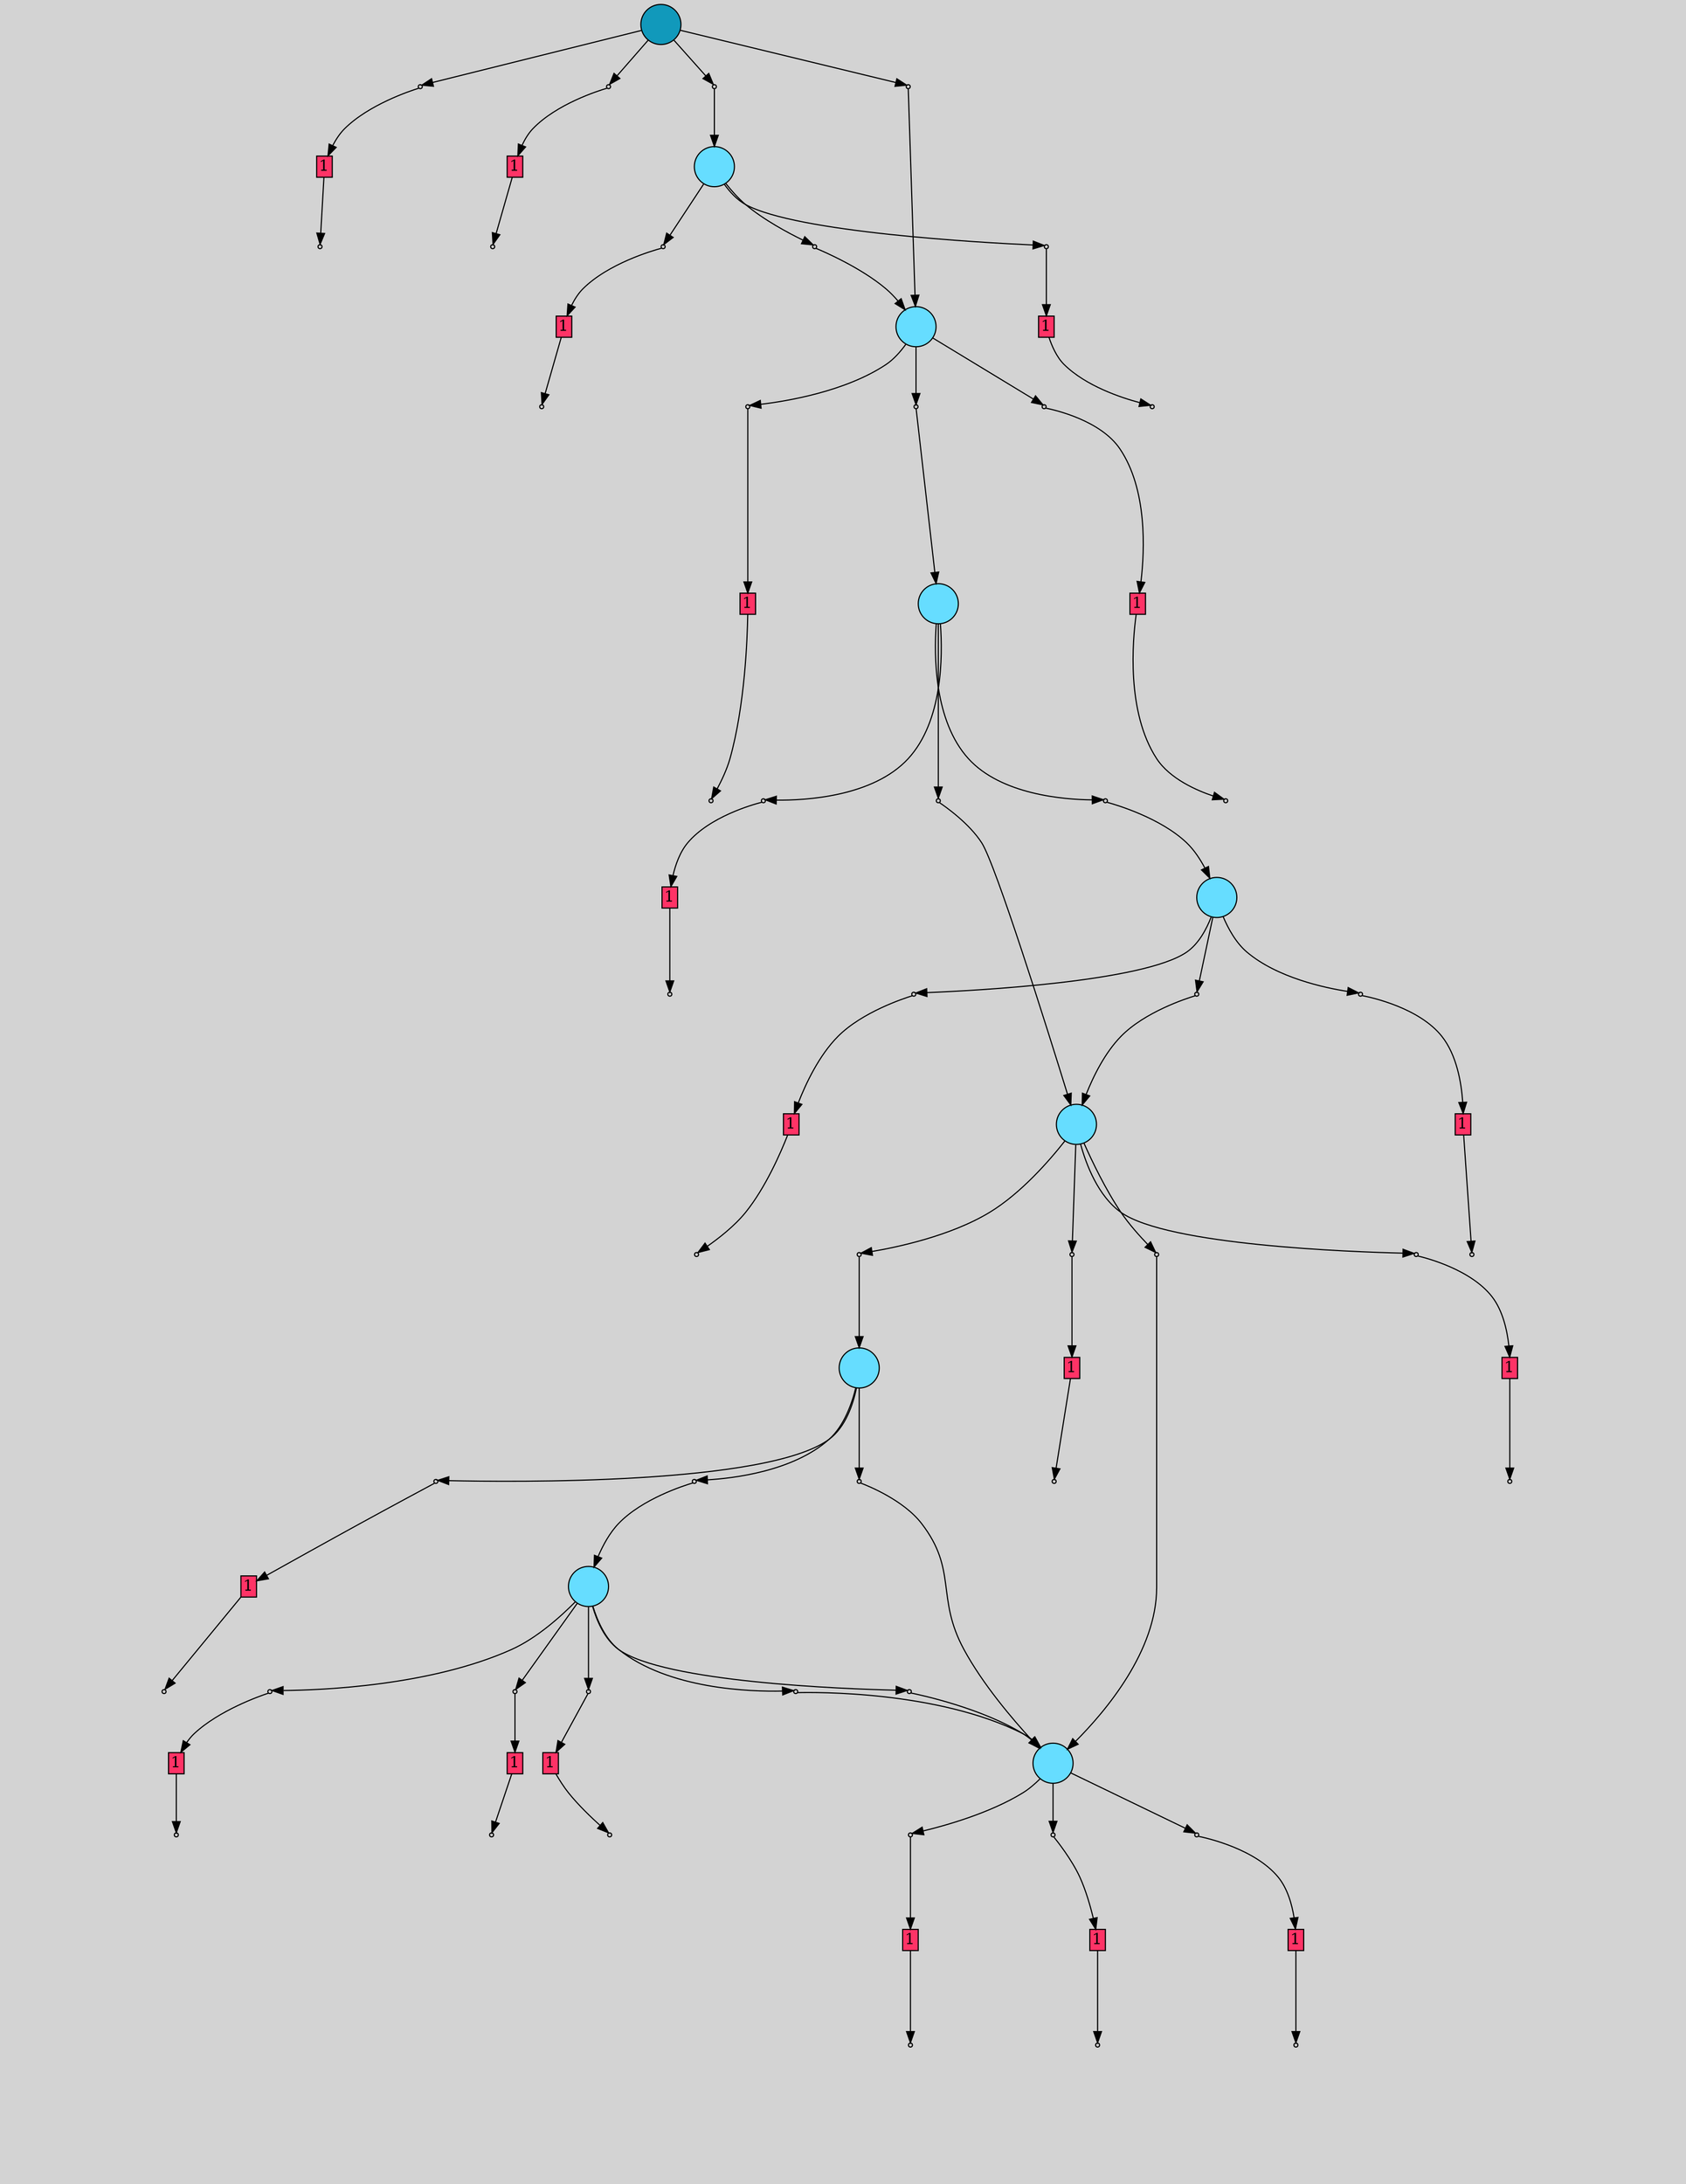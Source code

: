 // File exported with GEGELATI v1.4.0
// On the 2025-07-11 15:50:22
// With the File::TPGGraphDotExporter
digraph{
	graph[pad = "0.212, 0.055" bgcolor = lightgray]
	node[shape=circle style = filled label = ""]
		T758238 [fillcolor="#1199bb"]
		A757954 [fillcolor="#ff3366" shape=box margin=0.03 width=0 height=0 label="1"]
		A757955 [fillcolor="#ff3366" shape=box margin=0.03 width=0 height=0 label="1"]
		T671458 [fillcolor="#66ddff"]
		T604583 [fillcolor="#66ddff"]
		A670863 [fillcolor="#ff3366" shape=box margin=0.03 width=0 height=0 label="1"]
		A667027 [fillcolor="#ff3366" shape=box margin=0.03 width=0 height=0 label="1"]
		A604778 [fillcolor="#ff3366" shape=box margin=0.03 width=0 height=0 label="1"]
		A604779 [fillcolor="#ff3366" shape=box margin=0.03 width=0 height=0 label="1"]
		T545889 [fillcolor="#66ddff"]
		T332998 [fillcolor="#66ddff"]
		T182686 [fillcolor="#66ddff"]
		A329226 [fillcolor="#ff3366" shape=box margin=0.03 width=0 height=0 label="1"]
		A332833 [fillcolor="#ff3366" shape=box margin=0.03 width=0 height=0 label="1"]
		A331275 [fillcolor="#ff3366" shape=box margin=0.03 width=0 height=0 label="1"]
		A182312 [fillcolor="#ff3366" shape=box margin=0.03 width=0 height=0 label="1"]
		T148095 [fillcolor="#66ddff"]
		A182661 [fillcolor="#ff3366" shape=box margin=0.03 width=0 height=0 label="1"]
		T84561 [fillcolor="#66ddff"]
		T138917 [fillcolor="#66ddff"]
		A144154 [fillcolor="#ff3366" shape=box margin=0.03 width=0 height=0 label="1"]
		A86305 [fillcolor="#ff3366" shape=box margin=0.03 width=0 height=0 label="1"]
		A22027 [fillcolor="#ff3366" shape=box margin=0.03 width=0 height=0 label="1"]
		A85555 [fillcolor="#ff3366" shape=box margin=0.03 width=0 height=0 label="1"]
		A139091 [fillcolor="#ff3366" shape=box margin=0.03 width=0 height=0 label="1"]
		A139092 [fillcolor="#ff3366" shape=box margin=0.03 width=0 height=0 label="1"]
		A139093 [fillcolor="#ff3366" shape=box margin=0.03 width=0 height=0 label="1"]
		P3364179 [fillcolor="#cccccc" shape=point label="0"] //
		I3364179 [shape=box style=invis label="9|2&1|6#1|8&#92;n17|7&0|2#1|7&#92;n4|9&0|7#1|3&#92;n6|0&0|9#1|10&#92;n"] //-0.022168|0.398142|0.177023|-0.879491|-0.815294|-0.694053|0.948044|-0.993458|
		P3364179 -> I3364179[style=invis]
		A757954 [fillcolor="#ff3366" shape=box margin=0.03 width=0 height=0 label="1"]
		T758238 -> P3364179 -> A757954
		P3364180 [fillcolor="#cccccc" shape=point label="0"] //
		I3364180 [shape=box style=invis label="19|1&1|3#1|9&#92;n5|4&0|1#1|1&#92;n18|0&0|4#0|2&#92;n"] //-0.237344|0.931944|0.554358|0.255812|0.579090|-0.374628|
		P3364180 -> I3364180[style=invis]
		A757955 [fillcolor="#ff3366" shape=box margin=0.03 width=0 height=0 label="1"]
		T758238 -> P3364180 -> A757955
		P3364181 [fillcolor="#cccccc" shape=point label="0"] //
		I3364181 [shape=box style=invis label="0|2&1|5#1|5&#92;n3|0&1|5#0|2&#92;n"] //0.417205|-0.754908|0.611363|0.048928|
		P3364181 -> I3364181[style=invis]
		T758238 -> P3364181 -> T671458
		P3364182 [fillcolor="#cccccc" shape=point label="0"] //
		I3364182 [shape=box style=invis label="0|2&1|5#1|5&#92;n3|0&1|5#0|2&#92;n"] //0.417205|-0.754908|0.611363|0.048928|
		P3364182 -> I3364182[style=invis]
		T758238 -> P3364182 -> T604583
		P3364183 [fillcolor="#cccccc" shape=point label="1"] //
		I3364183 [shape=box style=invis label="15|1&1|8#1|4&#92;n5|0&1|0#0|2&#92;n1|2&0|0#1|1&#92;n"] //-0.674226|0.251649|0.901927|0.247321|-0.664255|0.131224|
		P3364183 -> I3364183[style=invis]
		A757954 -> P3364183
		P3364184 [fillcolor="#cccccc" shape=point label="1"] //
		I3364184 [shape=box style=invis label="15|1&1|8#1|4&#92;n5|0&1|0#0|10&#92;n1|2&0|0#1|1&#92;n"] //-0.674226|0.251649|0.901927|0.247321|-0.664255|0.131224|
		P3364184 -> I3364184[style=invis]
		A757955 -> P3364184
		P3364185 [fillcolor="#cccccc" shape=point label="0"] //
		I3364185 [shape=box style=invis label="17|2&1|1#0|5&#92;n17|9&0|2#0|6&#92;n12|2&0|9#1|4&#92;n3|0&1|5#0|2&#92;n"] //0.015631|0.307513|-0.904538|-0.101804|0.044500|-0.074043|0.611363|0.048928|
		P3364185 -> I3364185[style=invis]
		A670863 [fillcolor="#ff3366" shape=box margin=0.03 width=0 height=0 label="1"]
		T671458 -> P3364185 -> A670863
		P3364186 [fillcolor="#cccccc" shape=point label="0"] //
		I3364186 [shape=box style=invis label="0|2&1|5#1|5&#92;n3|0&1|5#0|2&#92;n"] //0.417205|-0.754908|0.611363|0.048928|
		P3364186 -> I3364186[style=invis]
		T671458 -> P3364186 -> T604583
		P3364187 [fillcolor="#cccccc" shape=point label="0"] //
		I3364187 [shape=box style=invis label="19|5&1|10#0|1&#92;n10|2&1|9#0|5&#92;n3|0&1|5#0|2&#92;n"] //-0.806094|-0.907058|0.343681|0.105911|0.611363|0.048928|
		P3364187 -> I3364187[style=invis]
		A667027 [fillcolor="#ff3366" shape=box margin=0.03 width=0 height=0 label="1"]
		T671458 -> P3364187 -> A667027
		P3364188 [fillcolor="#cccccc" shape=point label="0"] //
		I3364188 [shape=box style=invis label="17|2&1|1#0|5&#92;n17|9&0|2#0|6&#92;n12|2&0|9#1|4&#92;n3|0&1|5#0|2&#92;n"] //0.015631|0.307513|-0.904538|-0.101804|0.044500|-0.074043|0.611363|0.048928|
		P3364188 -> I3364188[style=invis]
		A604778 [fillcolor="#ff3366" shape=box margin=0.03 width=0 height=0 label="1"]
		T604583 -> P3364188 -> A604778
		P3364189 [fillcolor="#cccccc" shape=point label="0"] //
		I3364189 [shape=box style=invis label="6|1&1|5#1|9&#92;n0|2&1|5#1|5&#92;n0|8&0|2#0|1&#92;n3|6&1|10#0|8&#92;n4|0&0|6#1|3&#92;n"] //-0.910109|0.376036|0.417205|-0.754908|-0.882865|-0.469178|-0.270199|0.561218|-0.176119|0.521061|
		P3364189 -> I3364189[style=invis]
		A604779 [fillcolor="#ff3366" shape=box margin=0.03 width=0 height=0 label="1"]
		T604583 -> P3364189 -> A604779
		P3364190 [fillcolor="#cccccc" shape=point label="0"] //
		I3364190 [shape=box style=invis label="0|2&1|5#1|5&#92;n3|0&1|5#0|2&#92;n"] //0.417205|-0.754908|0.611363|0.048928|
		P3364190 -> I3364190[style=invis]
		T604583 -> P3364190 -> T545889
		P3364191 [fillcolor="#cccccc" shape=point label="1"] //
		I3364191 [shape=box style=invis label="16|9&1|4#0|4&#92;n7|0&1|7#1|4&#92;n12|3&0|9#0|0&#92;n2|1&1|0#0|3&#92;n12|5&0|1#1|1&#92;n9|1&0|5#0|4&#92;n12|3&0|1#1|0&#92;n15|0&0|3#1|0&#92;n12|7&0|1#0|10&#92;n9|0&0|7#1|5&#92;n13|2&0|10#0|7&#92;n19|1&0|2#0|2&#92;n8|4&1|6#0|9&#92;n18|3&0|1#1|3&#92;n7|6&1|5#1|10&#92;n11|0&1|1#1|7&#92;n8|2&0|3#1|3&#92;n12|1&0|4#0|6&#92;n"] //-0.961234|-0.513389|0.347123|-0.512014|-0.640349|-0.790362|-0.775573|0.085280|-0.773598|0.605263|0.548355|-0.138351|0.832895|-0.543028|0.899316|0.097764|0.908127|-0.488503|-0.535365|-0.478557|-0.907685|-0.780994|-0.011761|-0.035792|0.985433|0.640199|0.524410|0.920155|-0.754971|0.211993|-0.388102|0.774139|0.200198|-0.268096|-0.230584|0.837693|
		P3364191 -> I3364191[style=invis]
		A670863 -> P3364191
		P3364192 [fillcolor="#cccccc" shape=point label="1"] //
		I3364192 [shape=box style=invis label="11|5&1|2#1|8&#92;n3|9&1|2#0|5&#92;n15|6&1|10#0|0&#92;n4|2&0|6#0|9&#92;n13|0&1|2#1|10&#92;n7|3&0|2#0|2&#92;n4|1&0|0#0|3&#92;n11|4&1|2#0|1&#92;n6|1&1|3#0|6&#92;n14|2&0|1#1|5&#92;n11|0&1|1#1|7&#92;n9|1&0|4#0|7&#92;n5|1&0|1#1|10&#92;n"] //-0.394097|-0.703570|0.596193|-0.596154|0.598976|0.758699|-0.971356|-0.267492|0.431978|0.068844|-0.487581|0.002509|-0.976965|0.511183|0.133470|-0.261327|-0.458922|0.800199|0.311693|0.332694|-0.388102|0.774139|0.489544|-0.121681|-0.067365|0.441122|
		P3364192 -> I3364192[style=invis]
		A667027 -> P3364192
		P3364193 [fillcolor="#cccccc" shape=point label="1"] //
		I3364193 [shape=box style=invis label="11|0&1|1#1|7&#92;n7|2&1|1#1|6&#92;n17|1&1|2#1|3&#92;n"] //-0.388102|0.774139|0.251679|-0.266249|0.620000|-0.461493|
		P3364193 -> I3364193[style=invis]
		A604778 -> P3364193
		P3364194 [fillcolor="#cccccc" shape=point label="1"] //
		I3364194 [shape=box style=invis label="4|0&1|6#1|3&#92;n14|2&1|0#0|0&#92;n6|3&0|2#0|4&#92;n17|1&1|8#1|9&#92;n15|2&0|3#1|2&#92;n"] //0.902345|0.063323|0.655866|0.106915|-0.330372|-0.505867|0.868009|0.482060|0.246001|-0.395840|
		P3364194 -> I3364194[style=invis]
		A604779 -> P3364194
		P3364195 [fillcolor="#cccccc" shape=point label="0"] //
		I3364195 [shape=box style=invis label="19|5&1|10#0|1&#92;n10|2&1|9#0|5&#92;n3|0&1|5#0|2&#92;n"] //-0.806094|-0.907058|0.343681|0.105911|0.611363|0.048928|
		P3364195 -> I3364195[style=invis]
		T545889 -> P3364195 -> T332998
		P3364196 [fillcolor="#cccccc" shape=point label="0"] //
		I3364196 [shape=box style=invis label="3|0&1|5#0|2&#92;n"] //0.611363|0.048928|
		P3364196 -> I3364196[style=invis]
		T545889 -> P3364196 -> T182686
		P3364197 [fillcolor="#cccccc" shape=point label="0"] //
		I3364197 [shape=box style=invis label="15|1&0|5#0|6&#92;n10|0&0|0#1|0&#92;n16|7&1|7#0|9&#92;n13|8&0|7#0|0&#92;n5|4&0|1#1|1&#92;n3|0&0|4#0|8&#92;n"] //-0.600851|-0.877357|0.817757|0.505404|0.881787|-0.641178|0.864847|0.975725|0.554358|0.255812|0.957861|-0.106643|
		P3364197 -> I3364197[style=invis]
		A329226 [fillcolor="#ff3366" shape=box margin=0.03 width=0 height=0 label="1"]
		T545889 -> P3364197 -> A329226
		P3364198 [fillcolor="#cccccc" shape=point label="0"] //
		I3364198 [shape=box style=invis label="3|0&1|5#0|2&#92;n19|0&0|0#0|10&#92;n"] //0.611363|0.048928|0.506134|-0.681152|
		P3364198 -> I3364198[style=invis]
		A332833 [fillcolor="#ff3366" shape=box margin=0.03 width=0 height=0 label="1"]
		T332998 -> P3364198 -> A332833
		P3364199 [fillcolor="#cccccc" shape=point label="0"] //
		I3364199 [shape=box style=invis label="10|2&1|0#1|7&#92;n3|0&1|5#0|2&#92;n"] //0.818262|-0.583007|0.611363|0.048928|
		P3364199 -> I3364199[style=invis]
		T332998 -> P3364199 -> T182686
		P3364200 [fillcolor="#cccccc" shape=point label="0"] //
		I3364200 [shape=box style=invis label="15|1&0|5#0|6&#92;n10|0&0|0#1|0&#92;n16|7&1|7#0|9&#92;n13|8&0|7#0|0&#92;n5|4&0|1#1|1&#92;n3|0&0|4#0|8&#92;n"] //-0.600851|-0.877357|0.817757|0.505404|0.881787|-0.641178|0.864847|0.975725|0.554358|0.255812|0.957861|-0.106643|
		P3364200 -> I3364200[style=invis]
		A331275 [fillcolor="#ff3366" shape=box margin=0.03 width=0 height=0 label="1"]
		T332998 -> P3364200 -> A331275
		P3364201 [fillcolor="#cccccc" shape=point label="0"] //
		I3364201 [shape=box style=invis label="17|0&1|2#0|2&#92;n10|5&1|2#1|5&#92;n0|0&0|0#0|5&#92;n"] //0.881787|-0.641178|0.941610|-0.254242|0.019624|-0.413781|
		P3364201 -> I3364201[style=invis]
		A182312 [fillcolor="#ff3366" shape=box margin=0.03 width=0 height=0 label="1"]
		T182686 -> P3364201 -> A182312
		P3364202 [fillcolor="#cccccc" shape=point label="0"] //
		I3364202 [shape=box style=invis label="4|3&0|1#1|6&#92;n19|1&0|3#0|5&#92;n5|4&0|1#1|0&#92;n15|0&0|4#0|2&#92;n1|0&1|0#0|0&#92;n"] //0.478509|-0.562912|0.559473|-0.744644|0.554358|0.255812|1.137733|-0.374628|0.901347|-0.868775|
		P3364202 -> I3364202[style=invis]
		T182686 -> P3364202 -> T148095
		P3364203 [fillcolor="#cccccc" shape=point label="0"] //
		I3364203 [shape=box style=invis label="5|4&0|1#1|5&#92;n16|8&0|4#1|6&#92;n0|0&1|0#0|8&#92;n"] //0.554358|0.255812|-1.110541|0.343494|0.019624|-0.413781|
		P3364203 -> I3364203[style=invis]
		A182661 [fillcolor="#ff3366" shape=box margin=0.03 width=0 height=0 label="1"]
		T182686 -> P3364203 -> A182661
		P3364204 [fillcolor="#cccccc" shape=point label="0"] //
		I3364204 [shape=box style=invis label="4|5&0|9#1|7&#92;n1|1&0|5#0|6&#92;n5|4&0|1#1|1&#92;n15|0&0|4#0|5&#92;n19|0&0|10#1|2&#92;n"] //0.687675|0.815036|-0.600851|-0.877357|0.554358|0.255812|0.579090|-0.374628|-0.363692|0.540018|
		P3364204 -> I3364204[style=invis]
		T182686 -> P3364204 -> T84561
		P3364205 [fillcolor="#cccccc" shape=point label="1"] //
		I3364205 [shape=box style=invis label="7|0&1|8#1|4&#92;n9|3&0|0#0|2&#92;n9|2&1|10#0|2&#92;n13|4&0|3#1|2&#92;n3|2&0|2#0|4&#92;n19|1&0|2#0|2&#92;n18|3&0|1#1|3&#92;n11|0&1|1#1|7&#92;n8|2&0|3#1|3&#92;n18|1&1|3#0|7&#92;n"] //0.347123|-0.512014|-0.322586|0.255418|0.089828|-0.269787|-0.072007|-0.625690|-0.579620|0.376552|-0.011761|-0.035792|0.613615|0.920155|-0.388102|0.774139|0.200198|-0.268096|-0.185015|0.936113|
		P3364205 -> I3364205[style=invis]
		A329226 -> P3364205
		P3364206 [fillcolor="#cccccc" shape=point label="1"] //
		I3364206 [shape=box style=invis label="8|2&1|2#1|1&#92;n11|7&1|8#1|8&#92;n9|0&0|7#0|6&#92;n11|6&0|0#0|2&#92;n10|5&0|6#0|0&#92;n14|1&1|5#0|5&#92;n5|0&1|0#0|7&#92;n1|2&0|0#1|1&#92;n"] //0.668018|0.266310|-0.184786|-0.783290|0.287388|-0.303765|-0.322586|-0.278185|0.406131|0.039481|-0.707294|0.483491|0.901927|0.247321|-0.664255|0.131224|
		P3364206 -> I3364206[style=invis]
		A332833 -> P3364206
		P3364207 [fillcolor="#cccccc" shape=point label="1"] //
		I3364207 [shape=box style=invis label="9|3&1|10#0|0&#92;n11|0&1|1#1|7&#92;n8|2&0|3#1|3&#92;n18|1&1|3#0|7&#92;n"] //0.880157|0.330183|-0.388102|0.774139|0.200198|-0.268096|-0.185015|0.936113|
		P3364207 -> I3364207[style=invis]
		A331275 -> P3364207
		P3364208 [fillcolor="#cccccc" shape=point label="1"] //
		I3364208 [shape=box style=invis label="12|1&1|6#1|10&#92;n9|3&1|10#0|0&#92;n2|6&0|1#1|2&#92;n9|9&0|6#1|10&#92;n8|2&0|3#1|3&#92;n2|0&0|6#0|9&#92;n"] //-0.164712|0.439114|0.880157|0.330183|0.384047|-0.444828|-0.217795|0.235740|0.200198|-0.268096|0.658118|0.583301|
		P3364208 -> I3364208[style=invis]
		A182312 -> P3364208
		P3364209 [fillcolor="#cccccc" shape=point label="0"] //
		I3364209 [shape=box style=invis label="7|4&1|10#1|6&#92;n15|0&0|4#0|2&#92;n"] //-0.402888|0.617755|0.579090|-0.374628|
		P3364209 -> I3364209[style=invis]
		T148095 -> P3364209 -> T84561
		P3364210 [fillcolor="#cccccc" shape=point label="0"] //
		I3364210 [shape=box style=invis label="7|4&1|10#1|6&#92;n15|0&0|4#0|2&#92;n18|7&1|7#1|7&#92;n0|0&0|0#0|7&#92;n"] //-0.402888|0.617755|0.579090|-0.374628|-0.943131|-0.646338|0.019624|-0.413781|
		P3364210 -> I3364210[style=invis]
		T148095 -> P3364210 -> T138917
		P3364211 [fillcolor="#cccccc" shape=point label="0"] //
		I3364211 [shape=box style=invis label="15|1&0|5#0|6&#92;n10|0&0|0#1|0&#92;n16|7&1|7#0|2&#92;n13|8&0|7#0|0&#92;n5|4&0|1#1|1&#92;n3|0&0|4#0|8&#92;n"] //-0.600851|-0.877357|0.817757|0.505404|0.881787|-0.641178|0.864847|0.975725|0.554358|0.255812|0.957861|-0.106643|
		P3364211 -> I3364211[style=invis]
		A144154 [fillcolor="#ff3366" shape=box margin=0.03 width=0 height=0 label="1"]
		T148095 -> P3364211 -> A144154
		P3364212 [fillcolor="#cccccc" shape=point label="1"] //
		I3364212 [shape=box style=invis label="12|2&1|10#1|10&#92;n19|7&1|1#0|8&#92;n15|0&1|5#0|5&#92;n13|4&0|10#0|7&#92;n3|2&0|2#0|4&#92;n9|0&0|7#1|5&#92;n18|1&1|3#0|7&#92;n"] //0.719095|0.586794|-0.330263|0.772733|-2.905052|0.206815|-0.907685|-0.780994|-0.579620|0.376552|-0.535365|-0.478557|-0.131838|0.936113|
		P3364212 -> I3364212[style=invis]
		A182661 -> P3364212
		P3364213 [fillcolor="#cccccc" shape=point label="0"] //
		I3364213 [shape=box style=invis label="16|0&1|7#1|10&#92;n4|3&1|10#0|0&#92;n3|0&1|10#0|3&#92;n"] //0.076420|0.321763|0.929671|-0.273854|0.285581|-0.258747|
		P3364213 -> I3364213[style=invis]
		A86305 [fillcolor="#ff3366" shape=box margin=0.03 width=0 height=0 label="1"]
		T84561 -> P3364213 -> A86305
		P3364214 [fillcolor="#cccccc" shape=point label="0"] //
		I3364214 [shape=box style=invis label="18|9&1|2#0|2&#92;n4|5&0|9#1|7&#92;n15|1&0|5#0|6&#92;n5|4&0|1#1|1&#92;n15|0&0|4#0|2&#92;n"] //-0.506472|-0.960814|0.687675|0.815036|-0.600851|-0.877357|0.554358|0.255812|0.579090|-0.374628|
		P3364214 -> I3364214[style=invis]
		A22027 [fillcolor="#ff3366" shape=box margin=0.03 width=0 height=0 label="1"]
		T84561 -> P3364214 -> A22027
		P3364215 [fillcolor="#cccccc" shape=point label="0"] //
		I3364215 [shape=box style=invis label="14|5&1|10#0|1&#92;n15|1&0|5#0|6&#92;n5|4&0|1#1|1&#92;n15|0&0|4#0|2&#92;n"] //0.441011|-0.346559|-0.600851|-0.877357|0.554358|0.255812|0.579090|-0.374628|
		P3364215 -> I3364215[style=invis]
		A85555 [fillcolor="#ff3366" shape=box margin=0.03 width=0 height=0 label="1"]
		T84561 -> P3364215 -> A85555
		P3364216 [fillcolor="#cccccc" shape=point label="0"] //
		I3364216 [shape=box style=invis label="15|0&1|5#1|6&#92;n"] //0.696064|-0.743068|
		P3364216 -> I3364216[style=invis]
		A139091 [fillcolor="#ff3366" shape=box margin=0.03 width=0 height=0 label="1"]
		T138917 -> P3364216 -> A139091
		P3364217 [fillcolor="#cccccc" shape=point label="0"] //
		I3364217 [shape=box style=invis label="12|0&0|1#1|9&#92;n8|0&0|0#1|0&#92;n"] //0.124920|0.710685|0.817757|0.505404|
		P3364217 -> I3364217[style=invis]
		A139092 [fillcolor="#ff3366" shape=box margin=0.03 width=0 height=0 label="1"]
		T138917 -> P3364217 -> A139092
		P3364218 [fillcolor="#cccccc" shape=point label="0"] //
		I3364218 [shape=box style=invis label="15|1&0|5#0|6&#92;n5|4&0|1#1|1&#92;n15|0&0|4#0|2&#92;n"] //-0.600851|-0.877357|0.554358|0.255812|0.579090|-0.374628|
		P3364218 -> I3364218[style=invis]
		T138917 -> P3364218 -> T84561
		P3364219 [fillcolor="#cccccc" shape=point label="0"] //
		I3364219 [shape=box style=invis label="14|0&1|9#1|9&#92;n8|0&0|0#1|0&#92;n"] //0.177598|0.224809|0.817757|0.505404|
		P3364219 -> I3364219[style=invis]
		A139093 [fillcolor="#ff3366" shape=box margin=0.03 width=0 height=0 label="1"]
		T138917 -> P3364219 -> A139093
		P3364220 [fillcolor="#cccccc" shape=point label="0"] //
		I3364220 [shape=box style=invis label="13|3&1|2#0|3&#92;n14|0&0|3#1|0&#92;n"] //0.063179|0.989491|0.030389|-0.832774|
		P3364220 -> I3364220[style=invis]
		T138917 -> P3364220 -> T84561
		P3364221 [fillcolor="#cccccc" shape=point label="1"] //
		I3364221 [shape=box style=invis label="9|2&1|10#0|2&#92;n11|0&1|1#1|7&#92;n18|1&1|3#0|7&#92;n"] //0.089828|-0.269787|-0.388102|0.774139|-0.185015|0.936113|
		P3364221 -> I3364221[style=invis]
		A144154 -> P3364221
		P3364222 [fillcolor="#cccccc" shape=point label="1"] //
		I3364222 [shape=box style=invis label="7|2&1|7#0|7&#92;n9|3&1|3#0|0&#92;n11|9&0|3#1|1&#92;n15|0&1|8#0|10&#92;n13|1&0|2#0|9&#92;n"] //0.252502|0.853969|0.880157|0.330183|-0.385549|0.129166|0.338080|0.269804|-0.004911|0.091584|
		P3364222 -> I3364222[style=invis]
		A86305 -> P3364222
		P3364223 [fillcolor="#cccccc" shape=point label="1"] //
		I3364223 [shape=box style=invis label="9|7&1|5#0|5&#92;n7|0&0|7#0|4&#92;n12|2&1|8#0|10&#92;n19|0&1|1#0|8&#92;n18|1&1|3#0|7&#92;n"] //0.221625|0.950355|-0.283036|0.750059|0.338080|0.269804|-0.330263|0.772733|-0.185015|0.936113|
		P3364223 -> I3364223[style=invis]
		A22027 -> P3364223
		P3364224 [fillcolor="#cccccc" shape=point label="1"] //
		I3364224 [shape=box style=invis label="11|0&1|1#1|7&#92;n12|3&0|10#1|1&#92;n13|0&0|3#1|0&#92;n12|2&1|8#0|10&#92;n18|1&1|3#0|7&#92;n"] //-0.692713|0.545721|0.313494|-0.860410|0.899316|0.097764|0.338080|0.269804|-0.185015|0.936113|
		P3364224 -> I3364224[style=invis]
		A85555 -> P3364224
		P3364225 [fillcolor="#cccccc" shape=point label="1"] //
		I3364225 [shape=box style=invis label="15|0&1|9#0|6&#92;n16|6&0|10#1|5&#92;n12|2&1|8#0|10&#92;n13|3&0|2#0|6&#92;n13|0&0|3#1|0&#92;n12|2&1|10#1|10&#92;n18|1&1|3#0|7&#92;n"] //0.405876|0.396526|0.922657|-0.400148|0.338080|0.269804|-0.460531|0.293964|0.899316|0.097764|0.719095|0.341164|-0.185015|0.936113|
		P3364225 -> I3364225[style=invis]
		A139091 -> P3364225
		P3364226 [fillcolor="#cccccc" shape=point label="1"] //
		I3364226 [shape=box style=invis label="11|0&1|1#1|7&#92;n12|3&0|10#1|1&#92;n13|0&0|3#1|0&#92;n12|2&1|8#0|10&#92;n18|1&1|3#0|7&#92;n"] //-0.692713|0.774139|0.313494|-0.860410|0.899316|0.097764|0.338080|0.269804|-0.185015|0.936113|
		P3364226 -> I3364226[style=invis]
		A139092 -> P3364226
		P3364227 [fillcolor="#cccccc" shape=point label="1"] //
		I3364227 [shape=box style=invis label="15|0&1|9#0|6&#92;n16|6&0|10#1|5&#92;n12|2&1|8#0|10&#92;n13|3&0|2#0|6&#92;n13|0&0|3#1|0&#92;n12|2&1|10#1|10&#92;n18|1&1|3#0|7&#92;n"] //0.405876|0.396526|0.922657|-0.400148|0.338080|0.269804|-0.460531|0.293964|0.899316|0.097764|0.719095|0.341164|-0.185015|0.936113|
		P3364227 -> I3364227[style=invis]
		A139093 -> P3364227
}
